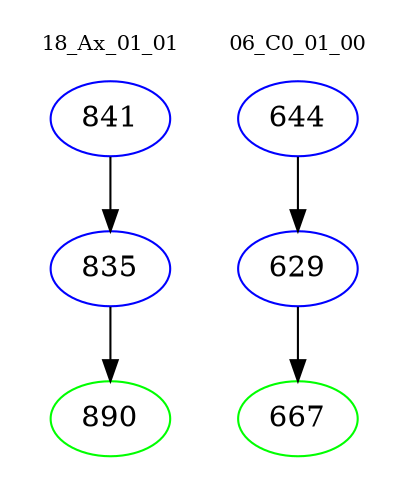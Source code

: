 digraph{
subgraph cluster_0 {
color = white
label = "18_Ax_01_01";
fontsize=10;
T0_841 [label="841", color="blue"]
T0_841 -> T0_835 [color="black"]
T0_835 [label="835", color="blue"]
T0_835 -> T0_890 [color="black"]
T0_890 [label="890", color="green"]
}
subgraph cluster_1 {
color = white
label = "06_C0_01_00";
fontsize=10;
T1_644 [label="644", color="blue"]
T1_644 -> T1_629 [color="black"]
T1_629 [label="629", color="blue"]
T1_629 -> T1_667 [color="black"]
T1_667 [label="667", color="green"]
}
}
